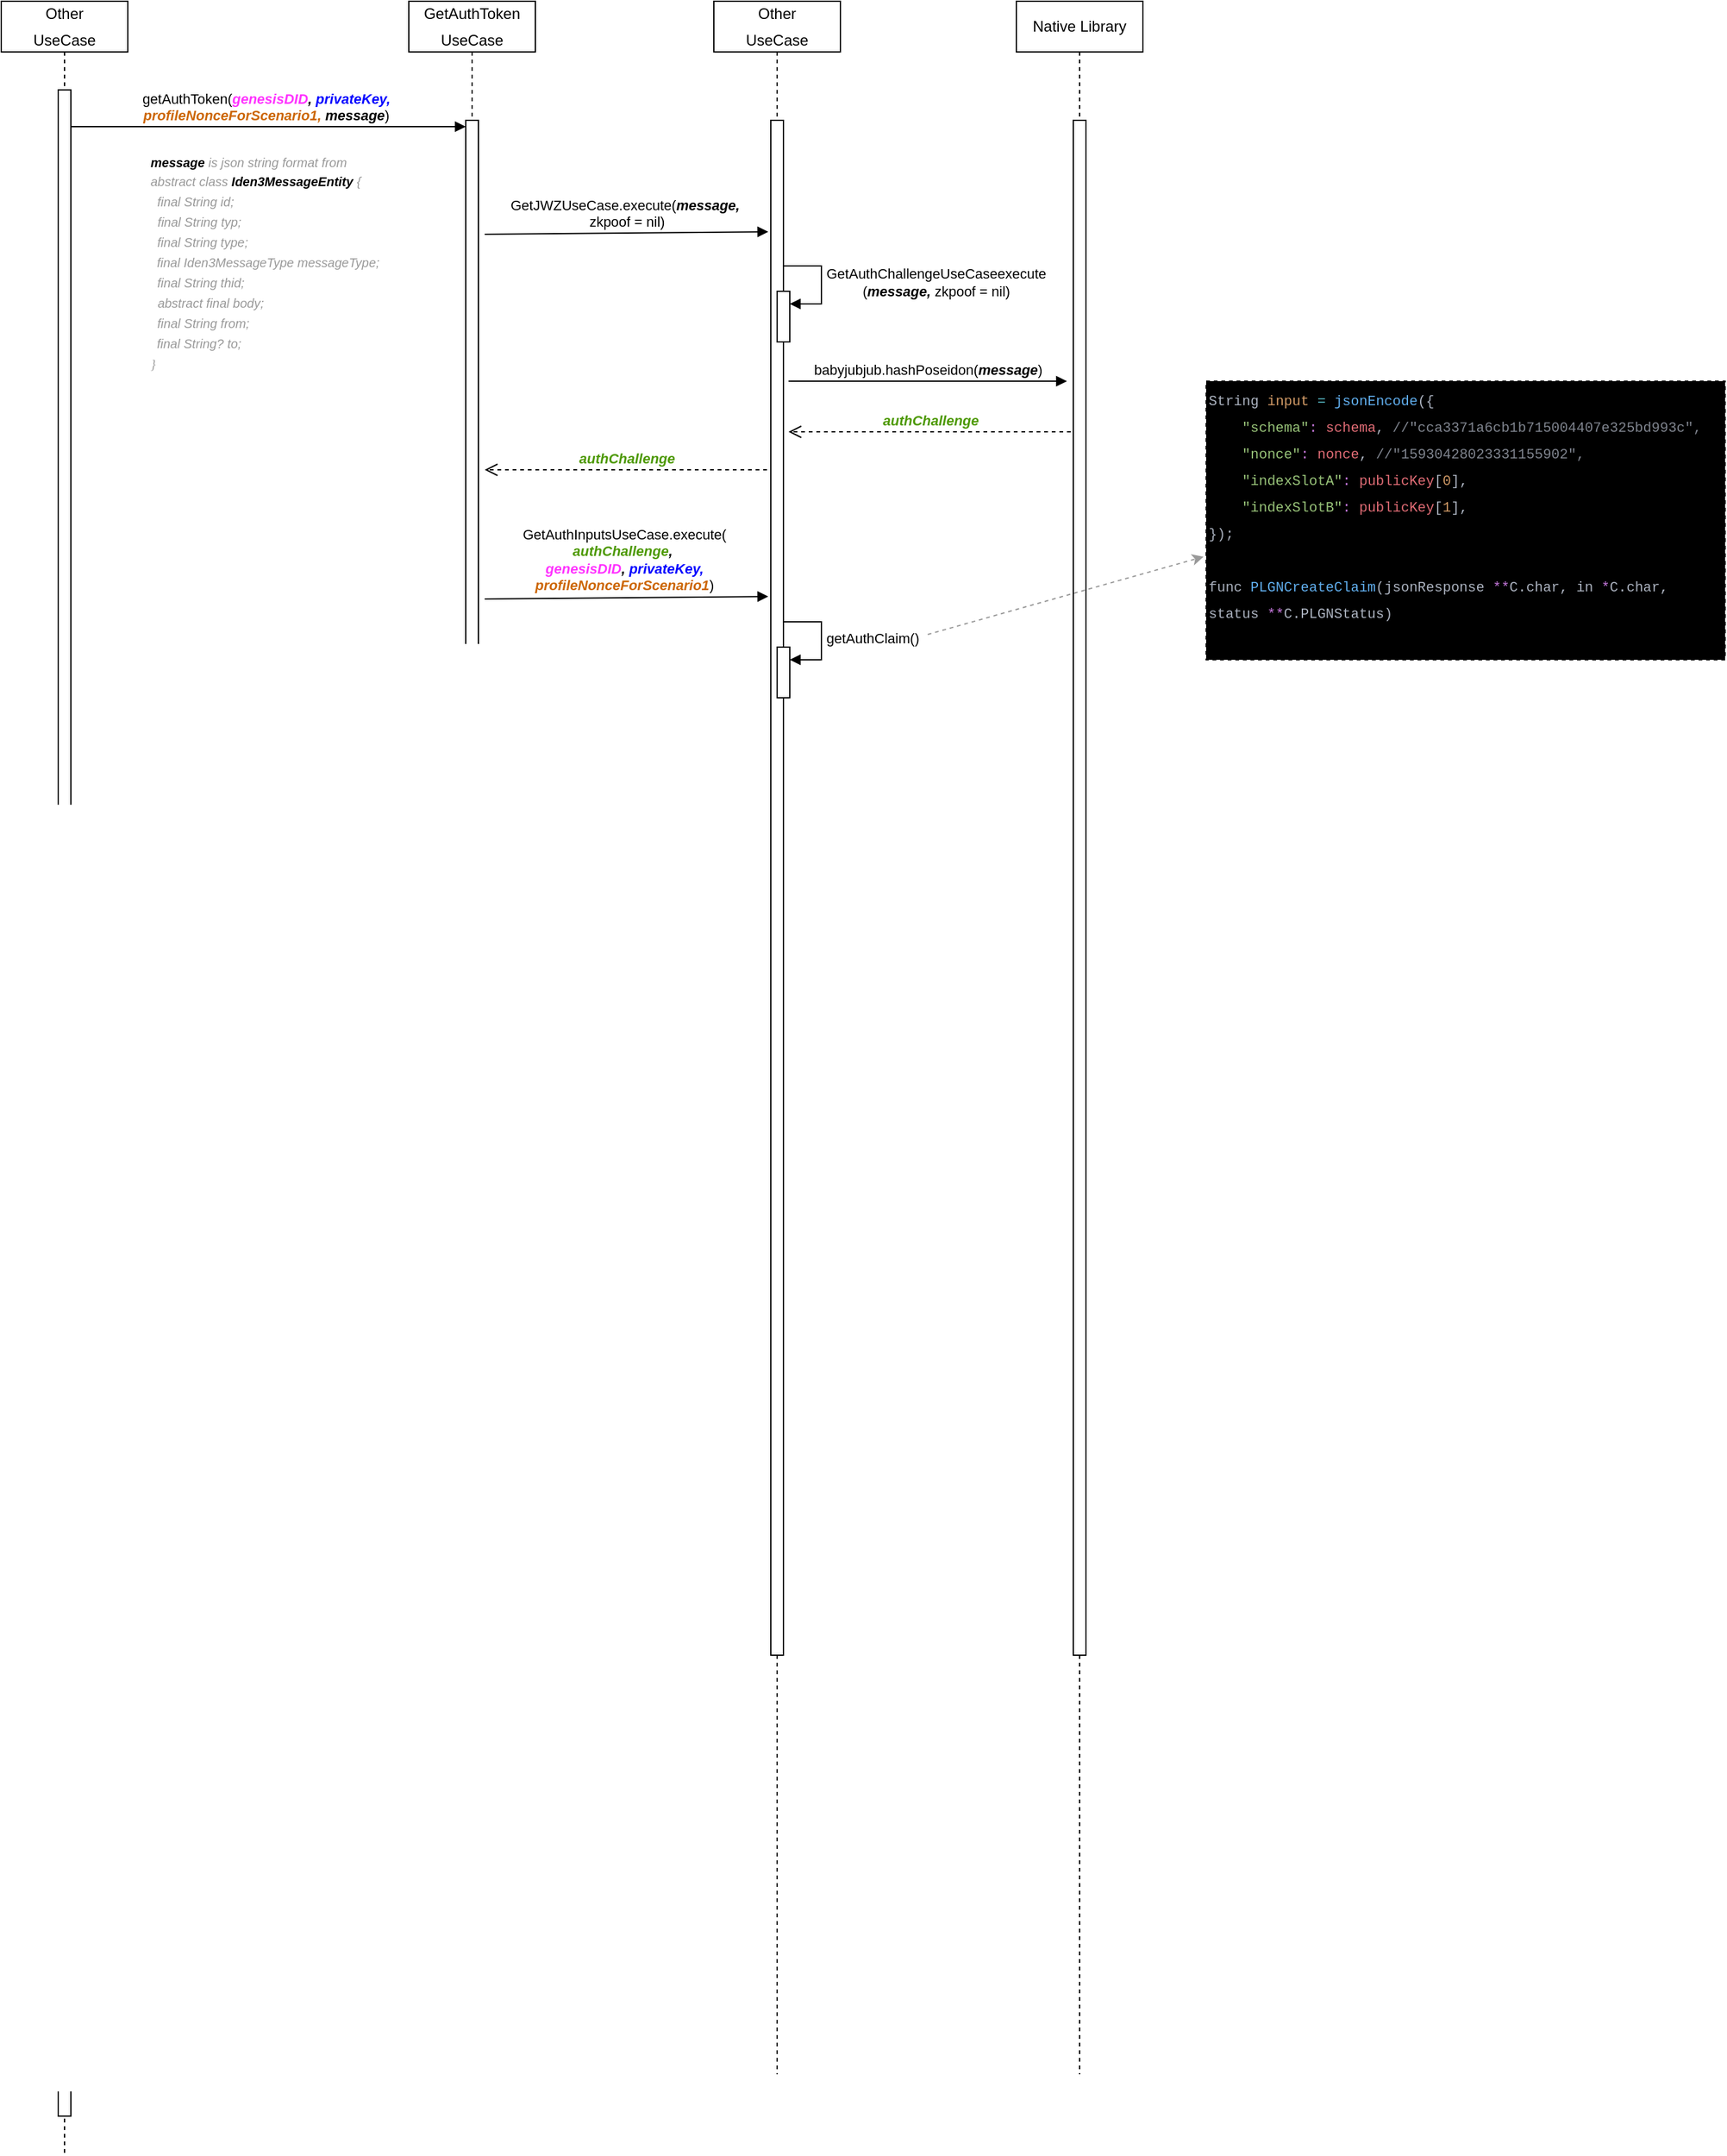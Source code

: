 <mxfile version="22.1.21" type="github">
  <diagram name="第 1 页" id="C8El7X4R0MNUI12ComAL">
    <mxGraphModel dx="1526" dy="873" grid="1" gridSize="10" guides="1" tooltips="1" connect="1" arrows="1" fold="1" page="0" pageScale="1" pageWidth="827" pageHeight="1169" math="0" shadow="0">
      <root>
        <mxCell id="0" />
        <mxCell id="1" parent="0" />
        <mxCell id="TxfDrytHoigwNO3QsFBK-5" value="getAuthToken(&lt;b style=&quot;border-color: var(--border-color);&quot;&gt;&lt;i style=&quot;border-color: var(--border-color);&quot;&gt;&lt;font style=&quot;border-color: var(--border-color);&quot; color=&quot;#ff33ff&quot;&gt;genesisDID&lt;/font&gt;,&amp;nbsp;&lt;i style=&quot;border-color: var(--border-color);&quot;&gt;&lt;font style=&quot;border-color: var(--border-color);&quot; color=&quot;#0000ff&quot;&gt;privateKey,&lt;/font&gt;&lt;br style=&quot;border-color: var(--border-color);&quot;&gt;&lt;font style=&quot;border-color: var(--border-color);&quot; color=&quot;#cc6600&quot;&gt;profileNonceForScenario1, &lt;/font&gt;&lt;font style=&quot;border-color: var(--border-color);&quot;&gt;message&lt;/font&gt;&lt;/i&gt;&lt;/i&gt;&lt;/b&gt;)" style="html=1;verticalAlign=bottom;endArrow=block;curved=0;rounded=0;sourcePerimeterSpacing=0;entryX=0;entryY=0;entryDx=0;entryDy=5;entryPerimeter=0;" parent="1" source="TxfDrytHoigwNO3QsFBK-1" target="TxfDrytHoigwNO3QsFBK-18" edge="1">
          <mxGeometry relative="1" as="geometry">
            <mxPoint x="324" y="200" as="sourcePoint" />
            <mxPoint x="494" y="195" as="targetPoint" />
          </mxGeometry>
        </mxCell>
        <mxCell id="TxfDrytHoigwNO3QsFBK-1" value="&lt;div style=&quot;line-height: 21px;&quot;&gt;&lt;span style=&quot;background-color: rgb(255, 255, 255);&quot;&gt;&lt;font style=&quot;font-size: 12px;&quot; face=&quot;Helvetica&quot;&gt;Other&lt;/font&gt;&lt;/span&gt;&lt;/div&gt;&lt;div style=&quot;line-height: 21px;&quot;&gt;&lt;span style=&quot;background-color: rgb(255, 255, 255);&quot;&gt;&lt;font face=&quot;Helvetica&quot; style=&quot;font-size: 12px;&quot;&gt;UseCase&lt;/font&gt;&lt;/span&gt;&lt;/div&gt;" style="shape=umlLifeline;perimeter=lifelinePerimeter;whiteSpace=wrap;html=1;container=1;dropTarget=0;collapsible=0;recursiveResize=0;outlineConnect=0;portConstraint=eastwest;newEdgeStyle={&quot;curved&quot;:0,&quot;rounded&quot;:0};" parent="1" vertex="1">
          <mxGeometry x="278" y="120" width="100" height="1700" as="geometry" />
        </mxCell>
        <mxCell id="TxfDrytHoigwNO3QsFBK-7" value="" style="html=1;points=[[0,0,0,0,5],[0,1,0,0,-5],[1,0,0,0,5],[1,1,0,0,-5]];perimeter=orthogonalPerimeter;outlineConnect=0;targetShapes=umlLifeline;portConstraint=eastwest;newEdgeStyle={&quot;curved&quot;:0,&quot;rounded&quot;:0};" parent="TxfDrytHoigwNO3QsFBK-1" vertex="1">
          <mxGeometry x="45" y="70" width="10" height="1600" as="geometry" />
        </mxCell>
        <mxCell id="TxfDrytHoigwNO3QsFBK-3" value="&lt;div style=&quot;border-color: var(--border-color); line-height: 21px;&quot;&gt;GetAuthToken&lt;/div&gt;&lt;div style=&quot;border-color: var(--border-color); line-height: 21px;&quot;&gt;&lt;span style=&quot;border-color: var(--border-color);&quot;&gt;UseCase&lt;/span&gt;&lt;/div&gt;" style="shape=umlLifeline;perimeter=lifelinePerimeter;whiteSpace=wrap;html=1;container=1;dropTarget=0;collapsible=0;recursiveResize=0;outlineConnect=0;portConstraint=eastwest;newEdgeStyle={&quot;curved&quot;:0,&quot;rounded&quot;:0};" parent="1" vertex="1">
          <mxGeometry x="600" y="120" width="100" height="1637" as="geometry" />
        </mxCell>
        <mxCell id="TxfDrytHoigwNO3QsFBK-18" value="" style="html=1;points=[[0,0,0,0,5],[0,1,0,0,-5],[1,0,0,0,5],[1,1,0,0,-5]];perimeter=orthogonalPerimeter;outlineConnect=0;targetShapes=umlLifeline;portConstraint=eastwest;newEdgeStyle={&quot;curved&quot;:0,&quot;rounded&quot;:0};" parent="TxfDrytHoigwNO3QsFBK-3" vertex="1">
          <mxGeometry x="45" y="94" width="10" height="1212" as="geometry" />
        </mxCell>
        <mxCell id="f_Ja7BS4CiRk9DhTNqwc-1" value="&lt;span style=&quot;background-color: rgb(255, 255, 255); font-size: 10px;&quot;&gt;&lt;font face=&quot;Helvetica&quot; style=&quot;font-size: 10px;&quot;&gt;&lt;i style=&quot;&quot;&gt;&lt;b style=&quot;&quot;&gt;message&lt;/b&gt;&lt;font color=&quot;#999999&quot;&gt; is json string format from&amp;nbsp;&lt;/font&gt;&lt;br&gt;&lt;/i&gt;&lt;/font&gt;&lt;/span&gt;&lt;div style=&quot;line-height: 160%; font-size: 10px;&quot;&gt;&lt;div style=&quot;line-height: 160%;&quot;&gt;&lt;span style=&quot;background-color: rgb(255, 255, 255);&quot;&gt;&lt;font face=&quot;Helvetica&quot; style=&quot;font-size: 10px;&quot;&gt;&lt;i style=&quot;&quot;&gt;&lt;font color=&quot;#999999&quot;&gt;abstract class &lt;/font&gt;&lt;b style=&quot;&quot;&gt;Iden3MessageEntity&lt;/b&gt;&lt;font color=&quot;#999999&quot;&gt; {&lt;/font&gt;&lt;/i&gt;&lt;/font&gt;&lt;/span&gt;&lt;/div&gt;&lt;div style=&quot;line-height: 160%;&quot;&gt;  &lt;span style=&quot;background-color: rgb(255, 255, 255);&quot;&gt;&lt;i&gt;&lt;font color=&quot;#999999&quot; style=&quot;font-size: 10px;&quot;&gt;&lt;font style=&quot;font-family: gbLCjAvpehOjc9brSCwv; font-size: 10px;&quot;&gt;&amp;nbsp;&lt;/font&gt;&lt;font style=&quot;font-size: 10px;&quot;&gt; final String id;&lt;/font&gt;&lt;/font&gt;&lt;/i&gt;&lt;/span&gt;&lt;/div&gt;&lt;div style=&quot;line-height: 160%;&quot;&gt;  &lt;span style=&quot;background-color: rgb(255, 255, 255);&quot;&gt;&lt;font color=&quot;#999999&quot; style=&quot;font-size: 10px;&quot; face=&quot;Helvetica&quot;&gt;&lt;i&gt;&lt;font style=&quot;font-size: 10px;&quot;&gt;&amp;nbsp;&lt;/font&gt;&lt;font style=&quot;font-size: 10px;&quot;&gt; final String typ;&lt;/font&gt;&lt;/i&gt;&lt;/font&gt;&lt;/span&gt;&lt;/div&gt;&lt;div style=&quot;line-height: 160%;&quot;&gt;  &lt;span style=&quot;background-color: rgb(255, 255, 255);&quot;&gt;&lt;i&gt;&lt;font color=&quot;#999999&quot; style=&quot;font-size: 10px;&quot;&gt;&lt;font style=&quot;font-size: 10px;&quot;&gt;&lt;font style=&quot;font-size: 10px;&quot; face=&quot;gbLCjAvpehOjc9brSCwv&quot;&gt;&amp;nbsp;&lt;/font&gt;&lt;font style=&quot;font-size: 10px;&quot; face=&quot;Helvetica&quot;&gt; &lt;/font&gt;&lt;/font&gt;&lt;font face=&quot;Helvetica&quot; style=&quot;font-size: 10px;&quot;&gt;final String type;&lt;/font&gt;&lt;/font&gt;&lt;/i&gt;&lt;/span&gt;&lt;/div&gt;&lt;div style=&quot;line-height: 160%;&quot;&gt;  &lt;span style=&quot;background-color: rgb(255, 255, 255);&quot;&gt;&lt;i&gt;&lt;font color=&quot;#999999&quot; style=&quot;font-size: 10px;&quot;&gt;&lt;font style=&quot;font-family: gbLCjAvpehOjc9brSCwv; font-size: 10px;&quot;&gt;&amp;nbsp; &lt;/font&gt;&lt;font style=&quot;font-size: 10px;&quot;&gt;final Iden3MessageType messageType;&lt;/font&gt;&lt;/font&gt;&lt;/i&gt;&lt;/span&gt;&lt;/div&gt;&lt;div style=&quot;line-height: 160%;&quot;&gt;  &lt;span style=&quot;background-color: rgb(255, 255, 255);&quot;&gt;&lt;i&gt;&lt;font color=&quot;#999999&quot; style=&quot;font-size: 10px;&quot;&gt;&lt;font style=&quot;font-family: gbLCjAvpehOjc9brSCwv; font-size: 10px;&quot;&gt;&amp;nbsp;&lt;/font&gt;&lt;font style=&quot;font-size: 10px;&quot;&gt; &lt;font style=&quot;font-size: 10px;&quot; face=&quot;Helvetica&quot;&gt;final String thid;&lt;/font&gt;&lt;/font&gt;&lt;/font&gt;&lt;/i&gt;&lt;/span&gt;&lt;/div&gt;&lt;div style=&quot;line-height: 160%;&quot;&gt;  &lt;span style=&quot;background-color: rgb(255, 255, 255);&quot;&gt;&lt;i&gt;&lt;font color=&quot;#999999&quot; style=&quot;font-size: 10px;&quot;&gt;&lt;font style=&quot;font-family: Helvetica; font-size: 10px;&quot;&gt;&amp;nbsp; &lt;/font&gt;&lt;font face=&quot;Helvetica&quot; style=&quot;font-size: 10px;&quot;&gt;abstract final body;&lt;/font&gt;&lt;/font&gt;&lt;/i&gt;&lt;/span&gt;&lt;/div&gt;&lt;div style=&quot;line-height: 160%;&quot;&gt;  &lt;span style=&quot;background-color: rgb(255, 255, 255);&quot;&gt;&lt;i&gt;&lt;font color=&quot;#999999&quot; style=&quot;font-size: 10px;&quot;&gt;&lt;font face=&quot;gbLCjAvpehOjc9brSCwv&quot; style=&quot;font-size: 10px;&quot;&gt;&amp;nbsp;&lt;/font&gt;&lt;font face=&quot;Helvetica&quot; style=&quot;font-size: 10px;&quot;&gt; &lt;/font&gt;&lt;font face=&quot;Helvetica&quot; style=&quot;font-size: 10px;&quot;&gt;final String from;&lt;/font&gt;&lt;/font&gt;&lt;/i&gt;&lt;/span&gt;&lt;/div&gt;&lt;div style=&quot;line-height: 160%;&quot;&gt;  &lt;span style=&quot;background-color: rgb(255, 255, 255);&quot;&gt;&lt;i&gt;&lt;font color=&quot;#999999&quot; style=&quot;font-size: 10px;&quot;&gt;&lt;font face=&quot;gbLCjAvpehOjc9brSCwv&quot; style=&quot;font-size: 10px;&quot;&gt;&amp;nbsp; &lt;/font&gt;&lt;font face=&quot;Helvetica&quot; style=&quot;font-size: 10px;&quot;&gt;final String? to;&lt;/font&gt;&lt;/font&gt;&lt;/i&gt;&lt;/span&gt;&lt;/div&gt;&lt;div style=&quot;line-height: 160%;&quot;&gt;&lt;span style=&quot;background-color: rgb(255, 255, 255);&quot;&gt;&lt;font color=&quot;#999999&quot; face=&quot;gbLCjAvpehOjc9brSCwv&quot; style=&quot;font-size: 10px;&quot;&gt;&lt;i style=&quot;&quot;&gt;}&lt;/i&gt;&lt;/font&gt;&lt;/span&gt;&lt;/div&gt;&lt;/div&gt;" style="text;html=1;align=left;verticalAlign=middle;resizable=0;points=[];autosize=1;strokeColor=none;fillColor=none;" vertex="1" parent="1">
          <mxGeometry x="394" y="234" width="199" height="186" as="geometry" />
        </mxCell>
        <mxCell id="f_Ja7BS4CiRk9DhTNqwc-4" value="&lt;div style=&quot;border-color: var(--border-color); line-height: 21px;&quot;&gt;Other&lt;/div&gt;&lt;div style=&quot;border-color: var(--border-color); line-height: 21px;&quot;&gt;&lt;span style=&quot;border-color: var(--border-color);&quot;&gt;UseCase&lt;/span&gt;&lt;/div&gt;" style="shape=umlLifeline;perimeter=lifelinePerimeter;whiteSpace=wrap;html=1;container=1;dropTarget=0;collapsible=0;recursiveResize=0;outlineConnect=0;portConstraint=eastwest;newEdgeStyle={&quot;curved&quot;:0,&quot;rounded&quot;:0};" vertex="1" parent="1">
          <mxGeometry x="841" y="120" width="100" height="1637" as="geometry" />
        </mxCell>
        <mxCell id="f_Ja7BS4CiRk9DhTNqwc-5" value="" style="html=1;points=[[0,0,0,0,5],[0,1,0,0,-5],[1,0,0,0,5],[1,1,0,0,-5]];perimeter=orthogonalPerimeter;outlineConnect=0;targetShapes=umlLifeline;portConstraint=eastwest;newEdgeStyle={&quot;curved&quot;:0,&quot;rounded&quot;:0};" vertex="1" parent="f_Ja7BS4CiRk9DhTNqwc-4">
          <mxGeometry x="45" y="94" width="10" height="1212" as="geometry" />
        </mxCell>
        <mxCell id="f_Ja7BS4CiRk9DhTNqwc-30" value="" style="html=1;points=[[0,0,0,0,5],[0,1,0,0,-5],[1,0,0,0,5],[1,1,0,0,-5]];perimeter=orthogonalPerimeter;outlineConnect=0;targetShapes=umlLifeline;portConstraint=eastwest;newEdgeStyle={&quot;curved&quot;:0,&quot;rounded&quot;:0};" vertex="1" parent="f_Ja7BS4CiRk9DhTNqwc-4">
          <mxGeometry x="50" y="229" width="10" height="40" as="geometry" />
        </mxCell>
        <mxCell id="f_Ja7BS4CiRk9DhTNqwc-31" value="&lt;div style=&quot;border-color: var(--border-color); text-align: center; line-height: 13.2px;&quot;&gt;GetAuthChallengeUseCase&lt;font style=&quot;border-color: var(--border-color);&quot; face=&quot;Helvetica&quot;&gt;execute&lt;/font&gt;&lt;span style=&quot;border-color: var(--border-color);&quot;&gt;&lt;/span&gt;&lt;/div&gt;&lt;div style=&quot;border-color: var(--border-color); text-align: center; line-height: 13.2px;&quot;&gt;&lt;span style=&quot;border-color: var(--border-color);&quot;&gt;(&lt;b style=&quot;border-color: var(--border-color);&quot;&gt;&lt;i style=&quot;border-color: var(--border-color);&quot;&gt;message,&amp;nbsp;&lt;/i&gt;&lt;/b&gt;&lt;/span&gt;zkpoof = nil)&lt;/div&gt;" style="html=1;align=left;spacingLeft=2;endArrow=block;rounded=0;edgeStyle=orthogonalEdgeStyle;curved=0;rounded=0;" edge="1" target="f_Ja7BS4CiRk9DhTNqwc-30" parent="f_Ja7BS4CiRk9DhTNqwc-4">
          <mxGeometry relative="1" as="geometry">
            <mxPoint x="55" y="209" as="sourcePoint" />
            <Array as="points">
              <mxPoint x="85" y="239" />
            </Array>
          </mxGeometry>
        </mxCell>
        <mxCell id="f_Ja7BS4CiRk9DhTNqwc-33" value="" style="html=1;points=[[0,0,0,0,5],[0,1,0,0,-5],[1,0,0,0,5],[1,1,0,0,-5]];perimeter=orthogonalPerimeter;outlineConnect=0;targetShapes=umlLifeline;portConstraint=eastwest;newEdgeStyle={&quot;curved&quot;:0,&quot;rounded&quot;:0};" vertex="1" parent="f_Ja7BS4CiRk9DhTNqwc-4">
          <mxGeometry x="50" y="510" width="10" height="40" as="geometry" />
        </mxCell>
        <mxCell id="f_Ja7BS4CiRk9DhTNqwc-34" value="getAuthClaim()" style="html=1;align=left;spacingLeft=2;endArrow=block;rounded=0;edgeStyle=orthogonalEdgeStyle;curved=0;rounded=0;" edge="1" target="f_Ja7BS4CiRk9DhTNqwc-33" parent="f_Ja7BS4CiRk9DhTNqwc-4">
          <mxGeometry relative="1" as="geometry">
            <mxPoint x="55" y="490" as="sourcePoint" />
            <Array as="points">
              <mxPoint x="85" y="520" />
            </Array>
          </mxGeometry>
        </mxCell>
        <mxCell id="f_Ja7BS4CiRk9DhTNqwc-8" value="&lt;div style=&quot;line-height: 120%;&quot;&gt;&lt;div style=&quot;line-height: 120%;&quot;&gt;&lt;font style=&quot;background-color: rgb(255, 255, 255);&quot; face=&quot;Helvetica&quot;&gt;GetJWZUseCase.execute(&lt;b&gt;&lt;i&gt;message,&amp;nbsp;&lt;/i&gt;&lt;/b&gt;&lt;/font&gt;&lt;/div&gt;&lt;div style=&quot;line-height: 120%;&quot;&gt;&lt;font style=&quot;background-color: rgb(255, 255, 255);&quot; face=&quot;Helvetica&quot;&gt;zkpoof = nil)&lt;/font&gt;&lt;/div&gt;&lt;/div&gt;" style="html=1;verticalAlign=bottom;endArrow=block;curved=0;rounded=0;sourcePerimeterSpacing=0;" edge="1" parent="1">
          <mxGeometry relative="1" as="geometry">
            <mxPoint x="660" y="304" as="sourcePoint" />
            <mxPoint x="884" y="302" as="targetPoint" />
          </mxGeometry>
        </mxCell>
        <mxCell id="f_Ja7BS4CiRk9DhTNqwc-18" value="&lt;div style=&quot;border-color: var(--border-color); line-height: 21px;&quot;&gt;&lt;div style=&quot;line-height: 21px;&quot;&gt;Native Library&lt;/div&gt;&lt;/div&gt;" style="shape=umlLifeline;perimeter=lifelinePerimeter;whiteSpace=wrap;html=1;container=1;dropTarget=0;collapsible=0;recursiveResize=0;outlineConnect=0;portConstraint=eastwest;newEdgeStyle={&quot;curved&quot;:0,&quot;rounded&quot;:0};" vertex="1" parent="1">
          <mxGeometry x="1080" y="120" width="100" height="1637" as="geometry" />
        </mxCell>
        <mxCell id="f_Ja7BS4CiRk9DhTNqwc-19" value="" style="html=1;points=[[0,0,0,0,5],[0,1,0,0,-5],[1,0,0,0,5],[1,1,0,0,-5]];perimeter=orthogonalPerimeter;outlineConnect=0;targetShapes=umlLifeline;portConstraint=eastwest;newEdgeStyle={&quot;curved&quot;:0,&quot;rounded&quot;:0};" vertex="1" parent="f_Ja7BS4CiRk9DhTNqwc-18">
          <mxGeometry x="45" y="94" width="10" height="1212" as="geometry" />
        </mxCell>
        <mxCell id="f_Ja7BS4CiRk9DhTNqwc-22" value="&lt;div style=&quot;line-height: 120%;&quot;&gt;&lt;div style=&quot;line-height: 120%;&quot;&gt;babyjubjub.hashPoseidon(&lt;b&gt;&lt;i&gt;message&lt;/i&gt;&lt;/b&gt;)&lt;br&gt;&lt;/div&gt;&lt;/div&gt;" style="html=1;verticalAlign=bottom;endArrow=block;curved=0;rounded=0;sourcePerimeterSpacing=0;" edge="1" parent="1">
          <mxGeometry relative="1" as="geometry">
            <mxPoint x="900" y="420" as="sourcePoint" />
            <mxPoint x="1120" y="420" as="targetPoint" />
          </mxGeometry>
        </mxCell>
        <mxCell id="f_Ja7BS4CiRk9DhTNqwc-24" value="&lt;b style=&quot;border-color: var(--border-color);&quot;&gt;&lt;i style=&quot;border-color: var(--border-color);&quot;&gt;&lt;font style=&quot;border-color: var(--border-color);&quot; color=&quot;#4d9900&quot;&gt;authChallenge&lt;/font&gt;&lt;/i&gt;&lt;/b&gt;" style="html=1;verticalAlign=bottom;endArrow=open;dashed=1;endSize=8;curved=0;rounded=0;" edge="1" parent="1">
          <mxGeometry relative="1" as="geometry">
            <mxPoint x="1123" y="460" as="sourcePoint" />
            <mxPoint x="900" y="460" as="targetPoint" />
          </mxGeometry>
        </mxCell>
        <mxCell id="f_Ja7BS4CiRk9DhTNqwc-25" value="&lt;b style=&quot;border-color: var(--border-color);&quot;&gt;&lt;i style=&quot;border-color: var(--border-color);&quot;&gt;&lt;font style=&quot;border-color: var(--border-color);&quot; color=&quot;#4d9900&quot;&gt;authChallenge&lt;/font&gt;&lt;/i&gt;&lt;/b&gt;" style="html=1;verticalAlign=bottom;endArrow=open;dashed=1;endSize=8;curved=0;rounded=0;" edge="1" parent="1">
          <mxGeometry relative="1" as="geometry">
            <mxPoint x="883" y="490" as="sourcePoint" />
            <mxPoint x="660" y="490" as="targetPoint" />
          </mxGeometry>
        </mxCell>
        <mxCell id="f_Ja7BS4CiRk9DhTNqwc-26" value="&lt;div style=&quot;line-height: 120%;&quot;&gt;&lt;div style=&quot;line-height: 120%;&quot;&gt;GetAuthInputsUseCase&lt;font style=&quot;&quot; face=&quot;Helvetica&quot;&gt;.execute(&lt;/font&gt;&lt;/div&gt;&lt;div style=&quot;line-height: 120%;&quot;&gt;&lt;b style=&quot;border-color: var(--border-color);&quot;&gt;&lt;i style=&quot;border-color: var(--border-color);&quot;&gt;&lt;font style=&quot;border-color: var(--border-color);&quot; color=&quot;#4d9900&quot;&gt;authChallenge&lt;/font&gt;&lt;/i&gt;&lt;/b&gt;&lt;font style=&quot;&quot; face=&quot;Helvetica&quot;&gt;&lt;b&gt;&lt;i&gt;,&amp;nbsp;&lt;/i&gt;&lt;/b&gt;&lt;/font&gt;&lt;/div&gt;&lt;b style=&quot;border-color: var(--border-color);&quot;&gt;&lt;i style=&quot;border-color: var(--border-color);&quot;&gt;&lt;font style=&quot;border-color: var(--border-color);&quot; color=&quot;#ff33ff&quot;&gt;genesisDID&lt;/font&gt;,&amp;nbsp;&lt;i style=&quot;border-color: var(--border-color);&quot;&gt;&lt;font style=&quot;border-color: var(--border-color);&quot; color=&quot;#0000ff&quot;&gt;privateKey,&lt;/font&gt;&lt;/i&gt;&lt;/i&gt;&lt;/b&gt;&lt;/div&gt;&lt;div style=&quot;line-height: 120%;&quot;&gt;&lt;b style=&quot;border-color: var(--border-color);&quot;&gt;&lt;i style=&quot;border-color: var(--border-color);&quot;&gt;&lt;i style=&quot;border-color: var(--border-color);&quot;&gt;&lt;font style=&quot;border-color: var(--border-color);&quot; color=&quot;#cc6600&quot;&gt;profileNonceForScenario1&lt;/font&gt;&lt;/i&gt;&lt;/i&gt;&lt;/b&gt;&lt;font face=&quot;Helvetica&quot;&gt;)&lt;/font&gt;&lt;/div&gt;" style="html=1;verticalAlign=bottom;endArrow=block;curved=0;rounded=0;sourcePerimeterSpacing=0;" edge="1" parent="1">
          <mxGeometry x="-0.018" y="1" relative="1" as="geometry">
            <mxPoint x="660" y="592" as="sourcePoint" />
            <mxPoint x="884" y="590" as="targetPoint" />
            <mxPoint as="offset" />
          </mxGeometry>
        </mxCell>
        <mxCell id="f_Ja7BS4CiRk9DhTNqwc-35" value="&lt;div style=&quot;color: rgb(171, 178, 191); font-family: &amp;quot;JetBrains Mono&amp;quot;, Menlo, Monaco, &amp;quot;Courier New&amp;quot;, monospace; font-size: 11px; line-height: 21px;&quot;&gt;&lt;div style=&quot;&quot;&gt;&lt;div style=&quot;line-height: 21px;&quot;&gt;&lt;div style=&quot;&quot;&gt;&lt;span style=&quot;background-color: rgb(0, 0, 0);&quot;&gt;    String &lt;span style=&quot;color: rgb(209, 154, 102);&quot;&gt;input&lt;/span&gt; &lt;span style=&quot;color: rgb(86, 182, 194);&quot;&gt;=&lt;/span&gt; &lt;span style=&quot;color: rgb(97, 175, 239);&quot;&gt;jsonEncode&lt;/span&gt;({&lt;/span&gt;&lt;/div&gt;&lt;div style=&quot;&quot;&gt;      &lt;span style=&quot;background-color: rgb(0, 0, 0);&quot;&gt;&lt;span style=&quot;color: #98c379;&quot;&gt;&amp;nbsp; &amp;nbsp; &quot;schema&quot;&lt;/span&gt;&lt;span style=&quot;color: #c678dd;&quot;&gt;:&lt;/span&gt; &lt;span style=&quot;color: #e06c75;&quot;&gt;schema&lt;/span&gt;, &lt;span style=&quot;color: #7f848e;&quot;&gt;//&quot;cca3371a6cb1b715004407e325bd993c&quot;,&lt;/span&gt;&lt;/span&gt;&lt;/div&gt;&lt;div style=&quot;&quot;&gt;      &lt;span style=&quot;background-color: rgb(0, 0, 0);&quot;&gt;&lt;span style=&quot;color: #98c379;&quot;&gt;&amp;nbsp; &amp;nbsp; &quot;nonce&quot;&lt;/span&gt;&lt;span style=&quot;color: #c678dd;&quot;&gt;:&lt;/span&gt; &lt;span style=&quot;color: #e06c75;&quot;&gt;nonce&lt;/span&gt;, &lt;span style=&quot;color: #7f848e;&quot;&gt;//&quot;15930428023331155902&quot;,&lt;/span&gt;&lt;/span&gt;&lt;/div&gt;&lt;div style=&quot;&quot;&gt;      &lt;span style=&quot;background-color: rgb(0, 0, 0);&quot;&gt;&lt;span style=&quot;color: #98c379;&quot;&gt;&amp;nbsp; &amp;nbsp; &quot;indexSlotA&quot;&lt;/span&gt;&lt;span style=&quot;color: #c678dd;&quot;&gt;:&lt;/span&gt; &lt;span style=&quot;color: #e06c75;&quot;&gt;publicKey&lt;/span&gt;[&lt;span style=&quot;color: #d19a66;&quot;&gt;0&lt;/span&gt;],&lt;/span&gt;&lt;/div&gt;&lt;div style=&quot;&quot;&gt;      &lt;span style=&quot;background-color: rgb(0, 0, 0);&quot;&gt;&lt;span style=&quot;color: #98c379;&quot;&gt;&amp;nbsp; &amp;nbsp; &quot;indexSlotB&quot;&lt;/span&gt;&lt;span style=&quot;color: #c678dd;&quot;&gt;:&lt;/span&gt; &lt;span style=&quot;color: #e06c75;&quot;&gt;publicKey&lt;/span&gt;[&lt;span style=&quot;color: #d19a66;&quot;&gt;1&lt;/span&gt;],&lt;/span&gt;&lt;/div&gt;&lt;div style=&quot;&quot;&gt;&lt;span style=&quot;background-color: rgb(0, 0, 0);&quot;&gt;    });&lt;/span&gt;&lt;/div&gt;&lt;div style=&quot;&quot;&gt;&lt;span style=&quot;background-color: rgb(0, 0, 0);&quot;&gt;&lt;br&gt;&lt;/span&gt;&lt;/div&gt;&lt;div style=&quot;&quot;&gt;&lt;div style=&quot;line-height: 21px;&quot;&gt;&lt;div style=&quot;&quot;&gt;&lt;span style=&quot;background-color: rgb(0, 0, 0);&quot;&gt;func &lt;span style=&quot;color: rgb(97, 175, 239);&quot;&gt;PLGNCreateClaim&lt;/span&gt;(jsonResponse &lt;span style=&quot;color: rgb(198, 120, 221);&quot;&gt;**&lt;/span&gt;C.char, in &lt;span style=&quot;color: rgb(198, 120, 221);&quot;&gt;*&lt;/span&gt;C.char,&lt;/span&gt;&lt;/div&gt;&lt;div style=&quot;&quot;&gt;&lt;span style=&quot;background-color: rgb(0, 0, 0);&quot;&gt;    status &lt;span style=&quot;color: rgb(198, 120, 221);&quot;&gt;**&lt;/span&gt;C.PLGNStatus)&lt;/span&gt;&lt;/div&gt;&lt;/div&gt;&lt;/div&gt;&lt;div style=&quot;&quot;&gt;&lt;span style=&quot;background-color: rgb(0, 0, 0);&quot;&gt;&lt;br&gt;&lt;/span&gt;&lt;/div&gt;&lt;/div&gt;&lt;/div&gt;&lt;/div&gt;" style="text;html=1;align=left;verticalAlign=middle;resizable=0;points=[];autosize=1;strokeColor=default;fillColor=#000000;fontSize=11;labelBorderColor=none;dashed=1;" vertex="1" parent="1">
          <mxGeometry x="1230" y="420" width="410" height="220" as="geometry" />
        </mxCell>
        <mxCell id="f_Ja7BS4CiRk9DhTNqwc-38" value="" style="endArrow=classic;html=1;rounded=0;dashed=1;strokeColor=#999999;entryX=-0.005;entryY=0.63;entryDx=0;entryDy=0;entryPerimeter=0;" edge="1" parent="1" target="f_Ja7BS4CiRk9DhTNqwc-35">
          <mxGeometry width="50" height="50" relative="1" as="geometry">
            <mxPoint x="1010" y="620" as="sourcePoint" />
            <mxPoint x="1060" y="570" as="targetPoint" />
          </mxGeometry>
        </mxCell>
      </root>
    </mxGraphModel>
  </diagram>
</mxfile>
